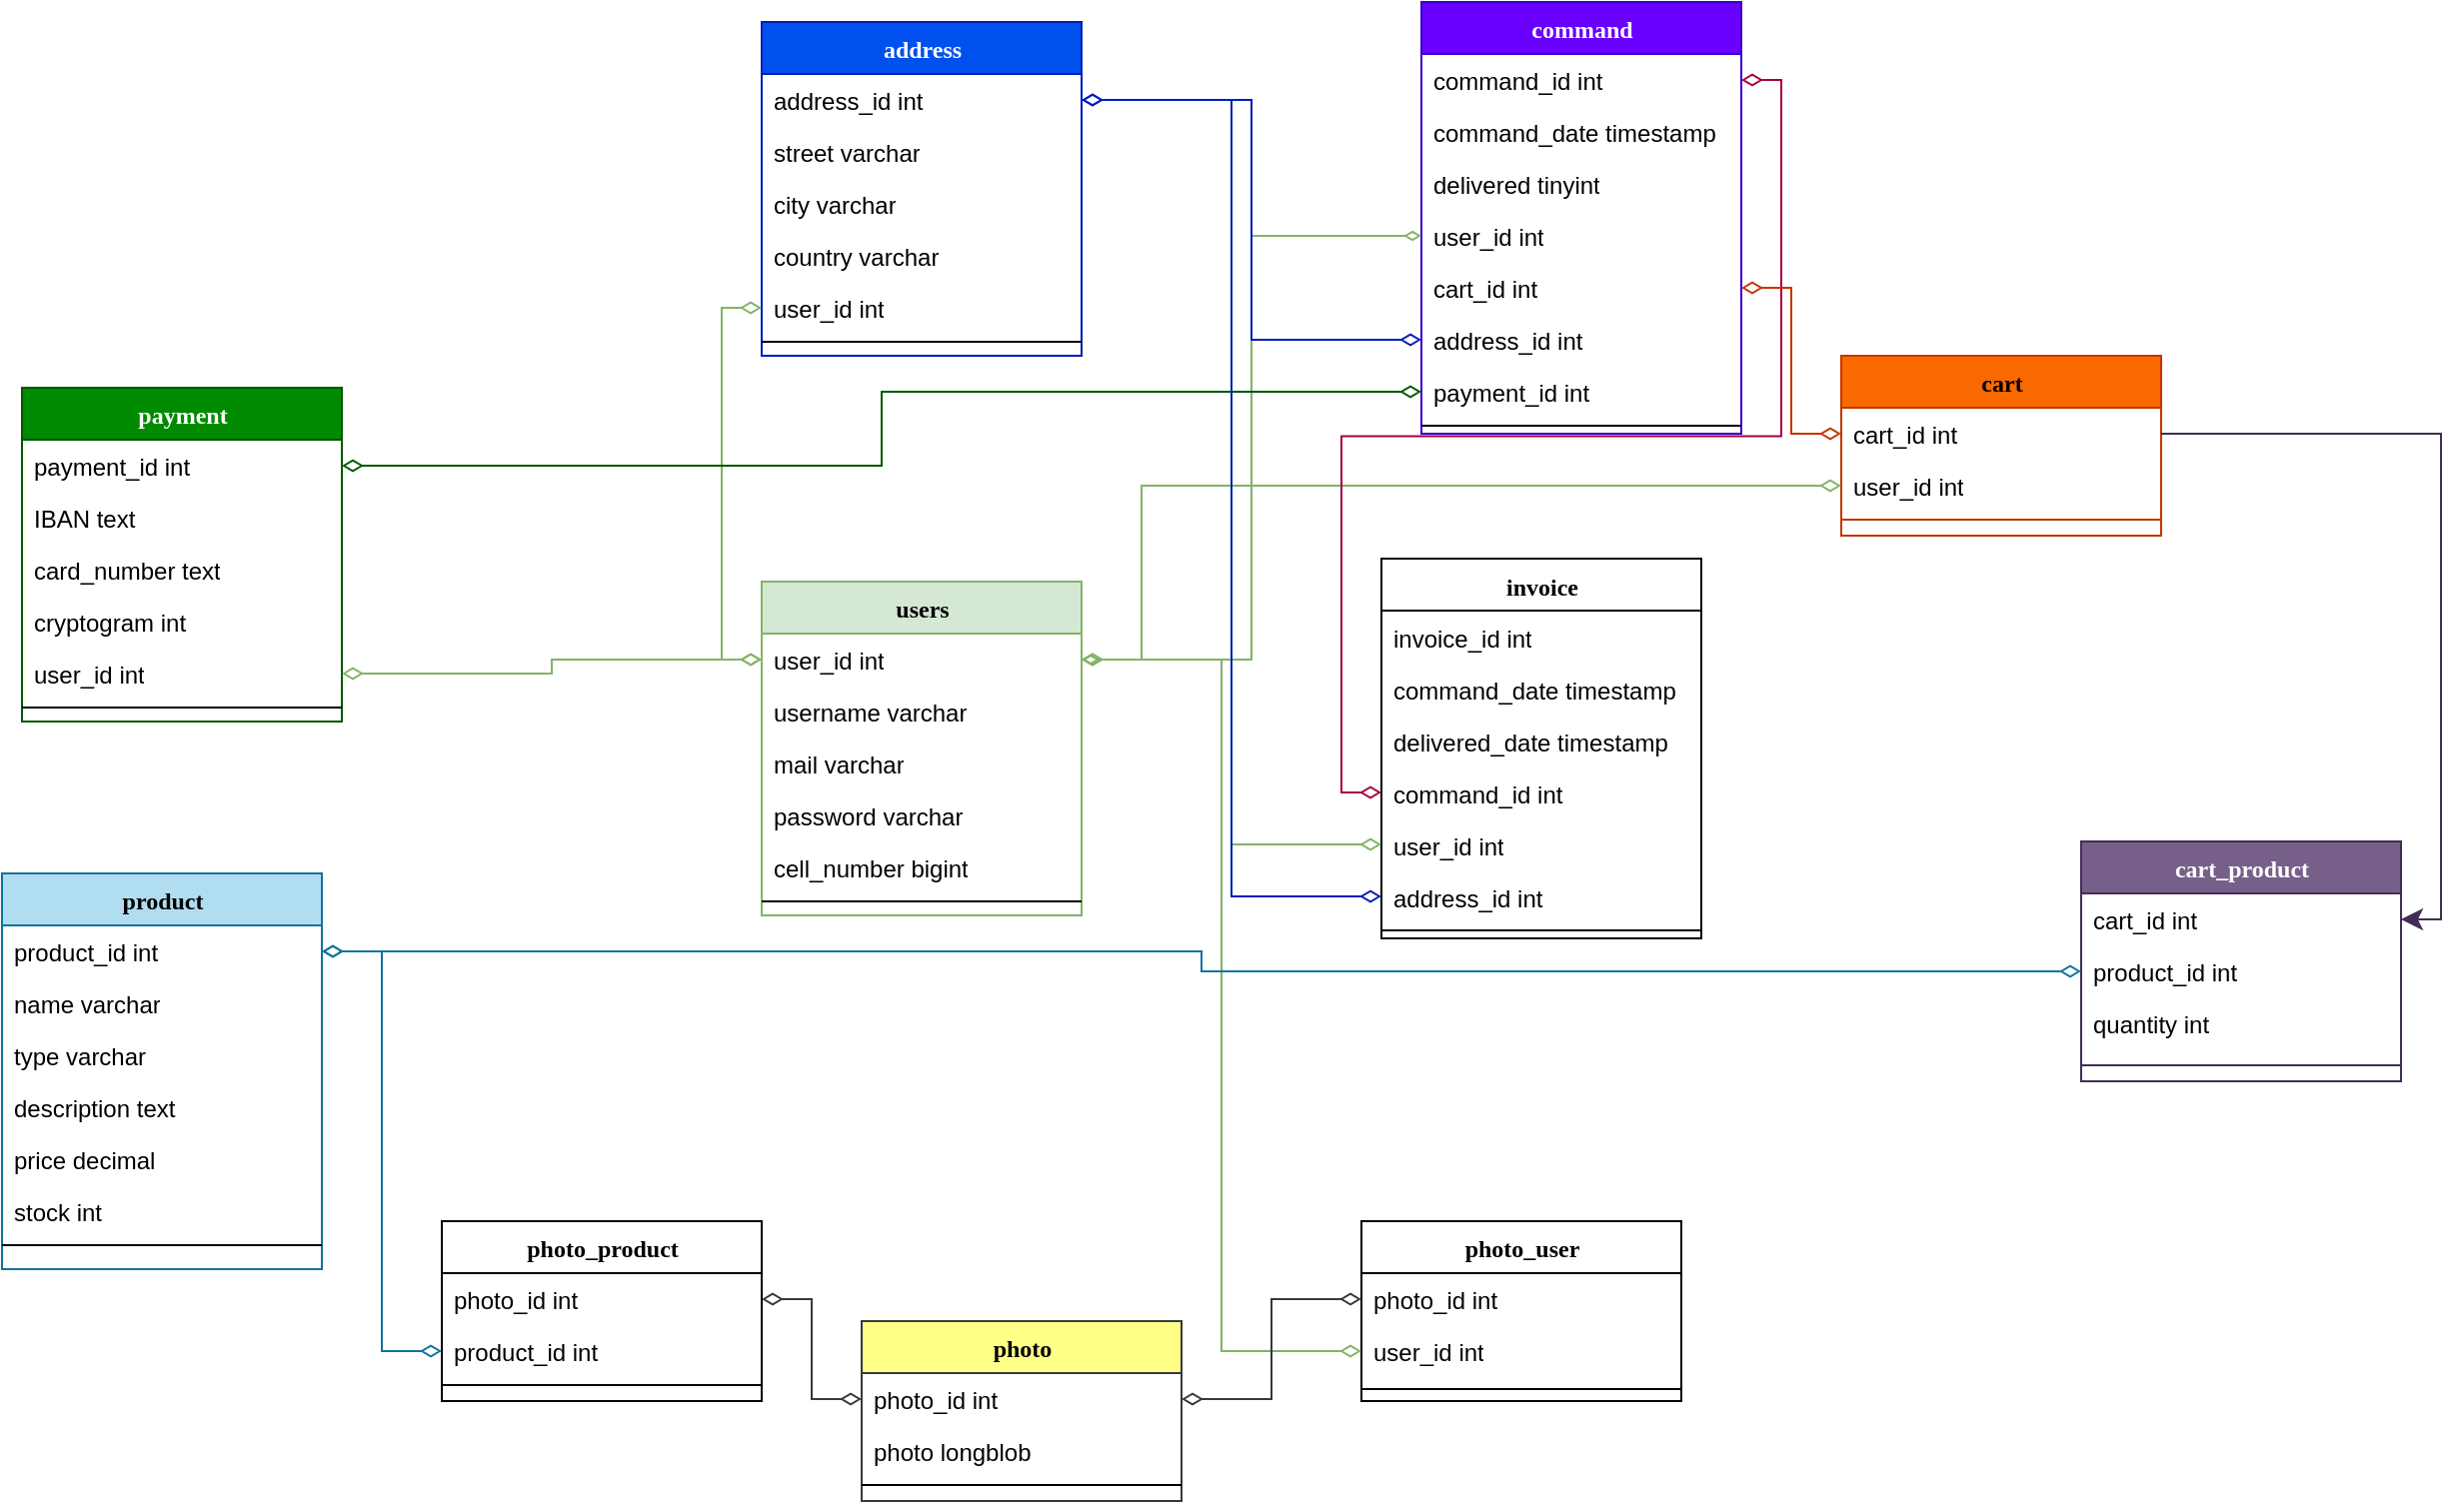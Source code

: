 <mxfile version="24.8.4">
  <diagram name="Page-1" id="9f46799a-70d6-7492-0946-bef42562c5a5">
    <mxGraphModel dx="1646" dy="1690" grid="1" gridSize="10" guides="1" tooltips="1" connect="1" arrows="1" fold="1" page="1" pageScale="1" pageWidth="1100" pageHeight="850" background="none" math="0" shadow="0">
      <root>
        <mxCell id="0" />
        <mxCell id="1" parent="0" />
        <mxCell id="78961159f06e98e8-17" value="payment" style="swimlane;html=1;fontStyle=1;align=center;verticalAlign=top;childLayout=stackLayout;horizontal=1;startSize=26;horizontalStack=0;resizeParent=1;resizeLast=0;collapsible=1;marginBottom=0;swimlaneFillColor=#ffffff;rounded=0;shadow=0;comic=0;labelBackgroundColor=none;strokeWidth=1;fillColor=#008a00;fontFamily=Verdana;fontSize=12;fontColor=#ffffff;strokeColor=#005700;" parent="1" vertex="1">
          <mxGeometry x="90" y="83" width="160" height="167" as="geometry" />
        </mxCell>
        <mxCell id="78961159f06e98e8-21" value="payment_id int" style="text;html=1;strokeColor=none;fillColor=none;align=left;verticalAlign=top;spacingLeft=4;spacingRight=4;whiteSpace=wrap;overflow=hidden;rotatable=0;points=[[0,0.5],[1,0.5]];portConstraint=eastwest;" parent="78961159f06e98e8-17" vertex="1">
          <mxGeometry y="26" width="160" height="26" as="geometry" />
        </mxCell>
        <mxCell id="78961159f06e98e8-23" value="IBAN text" style="text;html=1;strokeColor=none;fillColor=none;align=left;verticalAlign=top;spacingLeft=4;spacingRight=4;whiteSpace=wrap;overflow=hidden;rotatable=0;points=[[0,0.5],[1,0.5]];portConstraint=eastwest;" parent="78961159f06e98e8-17" vertex="1">
          <mxGeometry y="52" width="160" height="26" as="geometry" />
        </mxCell>
        <mxCell id="78961159f06e98e8-25" value="card_number text" style="text;html=1;strokeColor=none;fillColor=none;align=left;verticalAlign=top;spacingLeft=4;spacingRight=4;whiteSpace=wrap;overflow=hidden;rotatable=0;points=[[0,0.5],[1,0.5]];portConstraint=eastwest;" parent="78961159f06e98e8-17" vertex="1">
          <mxGeometry y="78" width="160" height="26" as="geometry" />
        </mxCell>
        <mxCell id="78961159f06e98e8-26" value="cryptogram int" style="text;html=1;strokeColor=none;fillColor=none;align=left;verticalAlign=top;spacingLeft=4;spacingRight=4;whiteSpace=wrap;overflow=hidden;rotatable=0;points=[[0,0.5],[1,0.5]];portConstraint=eastwest;" parent="78961159f06e98e8-17" vertex="1">
          <mxGeometry y="104" width="160" height="26" as="geometry" />
        </mxCell>
        <mxCell id="78961159f06e98e8-24" value="user_id int" style="text;html=1;strokeColor=none;fillColor=none;align=left;verticalAlign=top;spacingLeft=4;spacingRight=4;whiteSpace=wrap;overflow=hidden;rotatable=0;points=[[0,0.5],[1,0.5]];portConstraint=eastwest;" parent="78961159f06e98e8-17" vertex="1">
          <mxGeometry y="130" width="160" height="26" as="geometry" />
        </mxCell>
        <mxCell id="78961159f06e98e8-19" value="" style="line;html=1;strokeWidth=1;fillColor=none;align=left;verticalAlign=middle;spacingTop=-1;spacingLeft=3;spacingRight=3;rotatable=0;labelPosition=right;points=[];portConstraint=eastwest;" parent="78961159f06e98e8-17" vertex="1">
          <mxGeometry y="156" width="160" height="8" as="geometry" />
        </mxCell>
        <mxCell id="78961159f06e98e8-30" value="address" style="swimlane;html=1;fontStyle=1;align=center;verticalAlign=top;childLayout=stackLayout;horizontal=1;startSize=26;horizontalStack=0;resizeParent=1;resizeLast=0;collapsible=1;marginBottom=0;swimlaneFillColor=#ffffff;rounded=0;shadow=0;comic=0;labelBackgroundColor=none;strokeWidth=1;fillColor=#0050ef;fontFamily=Verdana;fontSize=12;fontColor=#ffffff;strokeColor=#001DBC;" parent="1" vertex="1">
          <mxGeometry x="460" y="-100" width="160" height="167" as="geometry" />
        </mxCell>
        <mxCell id="78961159f06e98e8-31" value="address_id int" style="text;html=1;strokeColor=none;fillColor=none;align=left;verticalAlign=top;spacingLeft=4;spacingRight=4;whiteSpace=wrap;overflow=hidden;rotatable=0;points=[[0,0.5],[1,0.5]];portConstraint=eastwest;" parent="78961159f06e98e8-30" vertex="1">
          <mxGeometry y="26" width="160" height="26" as="geometry" />
        </mxCell>
        <mxCell id="78961159f06e98e8-32" value="street varchar" style="text;html=1;strokeColor=none;fillColor=none;align=left;verticalAlign=top;spacingLeft=4;spacingRight=4;whiteSpace=wrap;overflow=hidden;rotatable=0;points=[[0,0.5],[1,0.5]];portConstraint=eastwest;" parent="78961159f06e98e8-30" vertex="1">
          <mxGeometry y="52" width="160" height="26" as="geometry" />
        </mxCell>
        <mxCell id="78961159f06e98e8-33" value="city varchar" style="text;html=1;strokeColor=none;fillColor=none;align=left;verticalAlign=top;spacingLeft=4;spacingRight=4;whiteSpace=wrap;overflow=hidden;rotatable=0;points=[[0,0.5],[1,0.5]];portConstraint=eastwest;" parent="78961159f06e98e8-30" vertex="1">
          <mxGeometry y="78" width="160" height="26" as="geometry" />
        </mxCell>
        <mxCell id="78961159f06e98e8-34" value="country varchar" style="text;html=1;strokeColor=none;fillColor=none;align=left;verticalAlign=top;spacingLeft=4;spacingRight=4;whiteSpace=wrap;overflow=hidden;rotatable=0;points=[[0,0.5],[1,0.5]];portConstraint=eastwest;" parent="78961159f06e98e8-30" vertex="1">
          <mxGeometry y="104" width="160" height="26" as="geometry" />
        </mxCell>
        <mxCell id="78961159f06e98e8-36" value="user_id int" style="text;html=1;strokeColor=none;fillColor=none;align=left;verticalAlign=top;spacingLeft=4;spacingRight=4;whiteSpace=wrap;overflow=hidden;rotatable=0;points=[[0,0.5],[1,0.5]];portConstraint=eastwest;" parent="78961159f06e98e8-30" vertex="1">
          <mxGeometry y="130" width="160" height="26" as="geometry" />
        </mxCell>
        <mxCell id="78961159f06e98e8-38" value="" style="line;html=1;strokeWidth=1;fillColor=none;align=left;verticalAlign=middle;spacingTop=-1;spacingLeft=3;spacingRight=3;rotatable=0;labelPosition=right;points=[];portConstraint=eastwest;" parent="78961159f06e98e8-30" vertex="1">
          <mxGeometry y="156" width="160" height="8" as="geometry" />
        </mxCell>
        <mxCell id="78961159f06e98e8-43" value="users" style="swimlane;html=1;fontStyle=1;align=center;verticalAlign=top;childLayout=stackLayout;horizontal=1;startSize=26;horizontalStack=0;resizeParent=1;resizeLast=0;collapsible=1;marginBottom=0;swimlaneFillColor=#ffffff;rounded=0;shadow=0;comic=0;labelBackgroundColor=none;strokeWidth=1;fillColor=#d5e8d4;fontFamily=Verdana;fontSize=12;strokeColor=#82b366;" parent="1" vertex="1">
          <mxGeometry x="460" y="180" width="160" height="167" as="geometry" />
        </mxCell>
        <mxCell id="78961159f06e98e8-44" value="user_id int" style="text;html=1;strokeColor=none;fillColor=none;align=left;verticalAlign=top;spacingLeft=4;spacingRight=4;whiteSpace=wrap;overflow=hidden;rotatable=0;points=[[0,0.5],[1,0.5]];portConstraint=eastwest;" parent="78961159f06e98e8-43" vertex="1">
          <mxGeometry y="26" width="160" height="26" as="geometry" />
        </mxCell>
        <mxCell id="78961159f06e98e8-45" value="username varchar" style="text;html=1;strokeColor=none;fillColor=none;align=left;verticalAlign=top;spacingLeft=4;spacingRight=4;whiteSpace=wrap;overflow=hidden;rotatable=0;points=[[0,0.5],[1,0.5]];portConstraint=eastwest;" parent="78961159f06e98e8-43" vertex="1">
          <mxGeometry y="52" width="160" height="26" as="geometry" />
        </mxCell>
        <mxCell id="78961159f06e98e8-49" value="mail varchar" style="text;html=1;strokeColor=none;fillColor=none;align=left;verticalAlign=top;spacingLeft=4;spacingRight=4;whiteSpace=wrap;overflow=hidden;rotatable=0;points=[[0,0.5],[1,0.5]];portConstraint=eastwest;" parent="78961159f06e98e8-43" vertex="1">
          <mxGeometry y="78" width="160" height="26" as="geometry" />
        </mxCell>
        <mxCell id="78961159f06e98e8-50" value="password varchar" style="text;html=1;strokeColor=none;fillColor=none;align=left;verticalAlign=top;spacingLeft=4;spacingRight=4;whiteSpace=wrap;overflow=hidden;rotatable=0;points=[[0,0.5],[1,0.5]];portConstraint=eastwest;" parent="78961159f06e98e8-43" vertex="1">
          <mxGeometry y="104" width="160" height="26" as="geometry" />
        </mxCell>
        <mxCell id="-MuLnWRhavYUWOwAoLVP-1" value="cell_number bigint" style="text;html=1;strokeColor=none;fillColor=none;align=left;verticalAlign=top;spacingLeft=4;spacingRight=4;whiteSpace=wrap;overflow=hidden;rotatable=0;points=[[0,0.5],[1,0.5]];portConstraint=eastwest;" vertex="1" parent="78961159f06e98e8-43">
          <mxGeometry y="130" width="160" height="26" as="geometry" />
        </mxCell>
        <mxCell id="78961159f06e98e8-51" value="" style="line;html=1;strokeWidth=1;fillColor=none;align=left;verticalAlign=middle;spacingTop=-1;spacingLeft=3;spacingRight=3;rotatable=0;labelPosition=right;points=[];portConstraint=eastwest;" parent="78961159f06e98e8-43" vertex="1">
          <mxGeometry y="156" width="160" height="8" as="geometry" />
        </mxCell>
        <mxCell id="78961159f06e98e8-56" value="product" style="swimlane;html=1;fontStyle=1;align=center;verticalAlign=top;childLayout=stackLayout;horizontal=1;startSize=26;horizontalStack=0;resizeParent=1;resizeLast=0;collapsible=1;marginBottom=0;swimlaneFillColor=#ffffff;rounded=0;shadow=0;comic=0;labelBackgroundColor=none;strokeWidth=1;fillColor=#b1ddf0;fontFamily=Verdana;fontSize=12;strokeColor=#10739e;" parent="1" vertex="1">
          <mxGeometry x="80" y="326" width="160" height="198" as="geometry" />
        </mxCell>
        <mxCell id="78961159f06e98e8-57" value="product_id int" style="text;html=1;strokeColor=none;fillColor=none;align=left;verticalAlign=top;spacingLeft=4;spacingRight=4;whiteSpace=wrap;overflow=hidden;rotatable=0;points=[[0,0.5],[1,0.5]];portConstraint=eastwest;" parent="78961159f06e98e8-56" vertex="1">
          <mxGeometry y="26" width="160" height="26" as="geometry" />
        </mxCell>
        <mxCell id="78961159f06e98e8-58" value="name varchar" style="text;html=1;strokeColor=none;fillColor=none;align=left;verticalAlign=top;spacingLeft=4;spacingRight=4;whiteSpace=wrap;overflow=hidden;rotatable=0;points=[[0,0.5],[1,0.5]];portConstraint=eastwest;" parent="78961159f06e98e8-56" vertex="1">
          <mxGeometry y="52" width="160" height="26" as="geometry" />
        </mxCell>
        <mxCell id="78961159f06e98e8-60" value="type varchar" style="text;html=1;strokeColor=none;fillColor=none;align=left;verticalAlign=top;spacingLeft=4;spacingRight=4;whiteSpace=wrap;overflow=hidden;rotatable=0;points=[[0,0.5],[1,0.5]];portConstraint=eastwest;" parent="78961159f06e98e8-56" vertex="1">
          <mxGeometry y="78" width="160" height="26" as="geometry" />
        </mxCell>
        <mxCell id="78961159f06e98e8-59" value="description text" style="text;html=1;strokeColor=none;fillColor=none;align=left;verticalAlign=top;spacingLeft=4;spacingRight=4;whiteSpace=wrap;overflow=hidden;rotatable=0;points=[[0,0.5],[1,0.5]];portConstraint=eastwest;" parent="78961159f06e98e8-56" vertex="1">
          <mxGeometry y="104" width="160" height="26" as="geometry" />
        </mxCell>
        <mxCell id="78961159f06e98e8-61" value="price decimal" style="text;html=1;strokeColor=none;fillColor=none;align=left;verticalAlign=top;spacingLeft=4;spacingRight=4;whiteSpace=wrap;overflow=hidden;rotatable=0;points=[[0,0.5],[1,0.5]];portConstraint=eastwest;" parent="78961159f06e98e8-56" vertex="1">
          <mxGeometry y="130" width="160" height="26" as="geometry" />
        </mxCell>
        <mxCell id="78961159f06e98e8-62" value="stock int" style="text;html=1;strokeColor=none;fillColor=none;align=left;verticalAlign=top;spacingLeft=4;spacingRight=4;whiteSpace=wrap;overflow=hidden;rotatable=0;points=[[0,0.5],[1,0.5]];portConstraint=eastwest;" parent="78961159f06e98e8-56" vertex="1">
          <mxGeometry y="156" width="160" height="26" as="geometry" />
        </mxCell>
        <mxCell id="78961159f06e98e8-64" value="" style="line;html=1;strokeWidth=1;fillColor=none;align=left;verticalAlign=middle;spacingTop=-1;spacingLeft=3;spacingRight=3;rotatable=0;labelPosition=right;points=[];portConstraint=eastwest;" parent="78961159f06e98e8-56" vertex="1">
          <mxGeometry y="182" width="160" height="8" as="geometry" />
        </mxCell>
        <mxCell id="-MuLnWRhavYUWOwAoLVP-25" value="photo" style="swimlane;html=1;fontStyle=1;align=center;verticalAlign=top;childLayout=stackLayout;horizontal=1;startSize=26;horizontalStack=0;resizeParent=1;resizeLast=0;collapsible=1;marginBottom=0;swimlaneFillColor=#ffffff;rounded=0;shadow=0;comic=0;labelBackgroundColor=none;strokeWidth=1;fillColor=#ffff88;fontFamily=Verdana;fontSize=12;strokeColor=#36393d;" vertex="1" parent="1">
          <mxGeometry x="510" y="550" width="160" height="90" as="geometry" />
        </mxCell>
        <mxCell id="-MuLnWRhavYUWOwAoLVP-26" value="photo_id int" style="text;html=1;strokeColor=none;fillColor=none;align=left;verticalAlign=top;spacingLeft=4;spacingRight=4;whiteSpace=wrap;overflow=hidden;rotatable=0;points=[[0,0.5],[1,0.5]];portConstraint=eastwest;" vertex="1" parent="-MuLnWRhavYUWOwAoLVP-25">
          <mxGeometry y="26" width="160" height="26" as="geometry" />
        </mxCell>
        <mxCell id="-MuLnWRhavYUWOwAoLVP-27" value="photo longblob" style="text;html=1;strokeColor=none;fillColor=none;align=left;verticalAlign=top;spacingLeft=4;spacingRight=4;whiteSpace=wrap;overflow=hidden;rotatable=0;points=[[0,0.5],[1,0.5]];portConstraint=eastwest;" vertex="1" parent="-MuLnWRhavYUWOwAoLVP-25">
          <mxGeometry y="52" width="160" height="26" as="geometry" />
        </mxCell>
        <mxCell id="-MuLnWRhavYUWOwAoLVP-31" value="" style="line;html=1;strokeWidth=1;fillColor=none;align=left;verticalAlign=middle;spacingTop=-1;spacingLeft=3;spacingRight=3;rotatable=0;labelPosition=right;points=[];portConstraint=eastwest;" vertex="1" parent="-MuLnWRhavYUWOwAoLVP-25">
          <mxGeometry y="78" width="160" height="8" as="geometry" />
        </mxCell>
        <mxCell id="-MuLnWRhavYUWOwAoLVP-32" value="cart" style="swimlane;html=1;fontStyle=1;align=center;verticalAlign=top;childLayout=stackLayout;horizontal=1;startSize=26;horizontalStack=0;resizeParent=1;resizeLast=0;collapsible=1;marginBottom=0;swimlaneFillColor=#ffffff;rounded=0;shadow=0;comic=0;labelBackgroundColor=none;strokeWidth=1;fillColor=#fa6800;fontFamily=Verdana;fontSize=12;fontColor=#000000;strokeColor=#C73500;" vertex="1" parent="1">
          <mxGeometry x="1000" y="67" width="160" height="90" as="geometry" />
        </mxCell>
        <mxCell id="-MuLnWRhavYUWOwAoLVP-33" value="cart_id int" style="text;html=1;strokeColor=none;fillColor=none;align=left;verticalAlign=top;spacingLeft=4;spacingRight=4;whiteSpace=wrap;overflow=hidden;rotatable=0;points=[[0,0.5],[1,0.5]];portConstraint=eastwest;" vertex="1" parent="-MuLnWRhavYUWOwAoLVP-32">
          <mxGeometry y="26" width="160" height="26" as="geometry" />
        </mxCell>
        <mxCell id="-MuLnWRhavYUWOwAoLVP-34" value="user_id int" style="text;html=1;strokeColor=none;fillColor=none;align=left;verticalAlign=top;spacingLeft=4;spacingRight=4;whiteSpace=wrap;overflow=hidden;rotatable=0;points=[[0,0.5],[1,0.5]];portConstraint=eastwest;" vertex="1" parent="-MuLnWRhavYUWOwAoLVP-32">
          <mxGeometry y="52" width="160" height="26" as="geometry" />
        </mxCell>
        <mxCell id="-MuLnWRhavYUWOwAoLVP-35" value="" style="line;html=1;strokeWidth=1;fillColor=#fa6800;align=left;verticalAlign=middle;spacingTop=-1;spacingLeft=3;spacingRight=3;rotatable=0;labelPosition=right;points=[];portConstraint=eastwest;fontColor=#000000;strokeColor=#C73500;" vertex="1" parent="-MuLnWRhavYUWOwAoLVP-32">
          <mxGeometry y="78" width="160" height="8" as="geometry" />
        </mxCell>
        <mxCell id="-MuLnWRhavYUWOwAoLVP-36" value="photo_product" style="swimlane;html=1;fontStyle=1;align=center;verticalAlign=top;childLayout=stackLayout;horizontal=1;startSize=26;horizontalStack=0;resizeParent=1;resizeLast=0;collapsible=1;marginBottom=0;swimlaneFillColor=#ffffff;rounded=0;shadow=0;comic=0;labelBackgroundColor=none;strokeWidth=1;fillColor=none;fontFamily=Verdana;fontSize=12" vertex="1" parent="1">
          <mxGeometry x="300" y="500" width="160" height="90" as="geometry" />
        </mxCell>
        <mxCell id="-MuLnWRhavYUWOwAoLVP-37" value="photo_id int" style="text;html=1;strokeColor=none;fillColor=none;align=left;verticalAlign=top;spacingLeft=4;spacingRight=4;whiteSpace=wrap;overflow=hidden;rotatable=0;points=[[0,0.5],[1,0.5]];portConstraint=eastwest;" vertex="1" parent="-MuLnWRhavYUWOwAoLVP-36">
          <mxGeometry y="26" width="160" height="26" as="geometry" />
        </mxCell>
        <mxCell id="-MuLnWRhavYUWOwAoLVP-38" value="product_id int" style="text;html=1;strokeColor=none;fillColor=none;align=left;verticalAlign=top;spacingLeft=4;spacingRight=4;whiteSpace=wrap;overflow=hidden;rotatable=0;points=[[0,0.5],[1,0.5]];portConstraint=eastwest;" vertex="1" parent="-MuLnWRhavYUWOwAoLVP-36">
          <mxGeometry y="52" width="160" height="26" as="geometry" />
        </mxCell>
        <mxCell id="-MuLnWRhavYUWOwAoLVP-39" value="" style="line;html=1;strokeWidth=1;fillColor=none;align=left;verticalAlign=middle;spacingTop=-1;spacingLeft=3;spacingRight=3;rotatable=0;labelPosition=right;points=[];portConstraint=eastwest;" vertex="1" parent="-MuLnWRhavYUWOwAoLVP-36">
          <mxGeometry y="78" width="160" height="8" as="geometry" />
        </mxCell>
        <mxCell id="-MuLnWRhavYUWOwAoLVP-50" value="photo_user" style="swimlane;html=1;fontStyle=1;align=center;verticalAlign=top;childLayout=stackLayout;horizontal=1;startSize=26;horizontalStack=0;resizeParent=1;resizeLast=0;collapsible=1;marginBottom=0;swimlaneFillColor=#ffffff;rounded=0;shadow=0;comic=0;labelBackgroundColor=none;strokeWidth=1;fillColor=none;fontFamily=Verdana;fontSize=12" vertex="1" parent="1">
          <mxGeometry x="760" y="500" width="160" height="90" as="geometry" />
        </mxCell>
        <mxCell id="-MuLnWRhavYUWOwAoLVP-51" value="photo_id int" style="text;html=1;strokeColor=none;fillColor=none;align=left;verticalAlign=top;spacingLeft=4;spacingRight=4;whiteSpace=wrap;overflow=hidden;rotatable=0;points=[[0,0.5],[1,0.5]];portConstraint=eastwest;" vertex="1" parent="-MuLnWRhavYUWOwAoLVP-50">
          <mxGeometry y="26" width="160" height="26" as="geometry" />
        </mxCell>
        <mxCell id="-MuLnWRhavYUWOwAoLVP-52" value="user_id int" style="text;html=1;strokeColor=none;fillColor=none;align=left;verticalAlign=top;spacingLeft=4;spacingRight=4;whiteSpace=wrap;overflow=hidden;rotatable=0;points=[[0,0.5],[1,0.5]];portConstraint=eastwest;" vertex="1" parent="-MuLnWRhavYUWOwAoLVP-50">
          <mxGeometry y="52" width="160" height="26" as="geometry" />
        </mxCell>
        <mxCell id="-MuLnWRhavYUWOwAoLVP-53" value="" style="line;html=1;strokeWidth=1;fillColor=none;align=left;verticalAlign=middle;spacingTop=-1;spacingLeft=3;spacingRight=3;rotatable=0;labelPosition=right;points=[];portConstraint=eastwest;" vertex="1" parent="-MuLnWRhavYUWOwAoLVP-50">
          <mxGeometry y="78" width="160" height="12" as="geometry" />
        </mxCell>
        <mxCell id="-MuLnWRhavYUWOwAoLVP-54" value="cart_product" style="swimlane;html=1;fontStyle=1;align=center;verticalAlign=top;childLayout=stackLayout;horizontal=1;startSize=26;horizontalStack=0;resizeParent=1;resizeLast=0;collapsible=1;marginBottom=0;swimlaneFillColor=#ffffff;rounded=0;shadow=0;comic=0;labelBackgroundColor=none;strokeWidth=1;fillColor=#76608a;fontFamily=Verdana;fontSize=12;fontColor=#ffffff;strokeColor=#432D57;" vertex="1" parent="1">
          <mxGeometry x="1120" y="310" width="160" height="120" as="geometry" />
        </mxCell>
        <mxCell id="-MuLnWRhavYUWOwAoLVP-55" value="cart_id int" style="text;html=1;strokeColor=none;fillColor=none;align=left;verticalAlign=top;spacingLeft=4;spacingRight=4;whiteSpace=wrap;overflow=hidden;rotatable=0;points=[[0,0.5],[1,0.5]];portConstraint=eastwest;" vertex="1" parent="-MuLnWRhavYUWOwAoLVP-54">
          <mxGeometry y="26" width="160" height="26" as="geometry" />
        </mxCell>
        <mxCell id="-MuLnWRhavYUWOwAoLVP-56" value="product_id int" style="text;html=1;strokeColor=none;fillColor=none;align=left;verticalAlign=top;spacingLeft=4;spacingRight=4;whiteSpace=wrap;overflow=hidden;rotatable=0;points=[[0,0.5],[1,0.5]];portConstraint=eastwest;" vertex="1" parent="-MuLnWRhavYUWOwAoLVP-54">
          <mxGeometry y="52" width="160" height="26" as="geometry" />
        </mxCell>
        <mxCell id="-MuLnWRhavYUWOwAoLVP-58" value="quantity int" style="text;html=1;strokeColor=none;fillColor=none;align=left;verticalAlign=top;spacingLeft=4;spacingRight=4;whiteSpace=wrap;overflow=hidden;rotatable=0;points=[[0,0.5],[1,0.5]];portConstraint=eastwest;" vertex="1" parent="-MuLnWRhavYUWOwAoLVP-54">
          <mxGeometry y="78" width="160" height="26" as="geometry" />
        </mxCell>
        <mxCell id="-MuLnWRhavYUWOwAoLVP-57" value="" style="line;html=1;strokeWidth=1;fillColor=#76608a;align=left;verticalAlign=middle;spacingTop=-1;spacingLeft=3;spacingRight=3;rotatable=0;labelPosition=right;points=[];portConstraint=eastwest;fontColor=#ffffff;strokeColor=#432D57;" vertex="1" parent="-MuLnWRhavYUWOwAoLVP-54">
          <mxGeometry y="104" width="160" height="16" as="geometry" />
        </mxCell>
        <mxCell id="-MuLnWRhavYUWOwAoLVP-59" value="command" style="swimlane;html=1;fontStyle=1;align=center;verticalAlign=top;childLayout=stackLayout;horizontal=1;startSize=26;horizontalStack=0;resizeParent=1;resizeLast=0;collapsible=1;marginBottom=0;swimlaneFillColor=#ffffff;rounded=0;shadow=0;comic=0;labelBackgroundColor=none;strokeWidth=1;fillColor=#6a00ff;fontFamily=Verdana;fontSize=12;fontColor=#ffffff;strokeColor=#3700CC;" vertex="1" parent="1">
          <mxGeometry x="790" y="-110" width="160" height="216" as="geometry" />
        </mxCell>
        <mxCell id="-MuLnWRhavYUWOwAoLVP-60" value="command_id int" style="text;html=1;strokeColor=none;fillColor=none;align=left;verticalAlign=top;spacingLeft=4;spacingRight=4;whiteSpace=wrap;overflow=hidden;rotatable=0;points=[[0,0.5],[1,0.5]];portConstraint=eastwest;" vertex="1" parent="-MuLnWRhavYUWOwAoLVP-59">
          <mxGeometry y="26" width="160" height="26" as="geometry" />
        </mxCell>
        <mxCell id="-MuLnWRhavYUWOwAoLVP-61" value="command_date timestamp" style="text;html=1;strokeColor=none;fillColor=none;align=left;verticalAlign=top;spacingLeft=4;spacingRight=4;whiteSpace=wrap;overflow=hidden;rotatable=0;points=[[0,0.5],[1,0.5]];portConstraint=eastwest;" vertex="1" parent="-MuLnWRhavYUWOwAoLVP-59">
          <mxGeometry y="52" width="160" height="26" as="geometry" />
        </mxCell>
        <mxCell id="-MuLnWRhavYUWOwAoLVP-62" value="delivered tinyint" style="text;html=1;strokeColor=none;fillColor=none;align=left;verticalAlign=top;spacingLeft=4;spacingRight=4;whiteSpace=wrap;overflow=hidden;rotatable=0;points=[[0,0.5],[1,0.5]];portConstraint=eastwest;" vertex="1" parent="-MuLnWRhavYUWOwAoLVP-59">
          <mxGeometry y="78" width="160" height="26" as="geometry" />
        </mxCell>
        <mxCell id="-MuLnWRhavYUWOwAoLVP-63" value="user_id int" style="text;html=1;strokeColor=none;fillColor=none;align=left;verticalAlign=top;spacingLeft=4;spacingRight=4;whiteSpace=wrap;overflow=hidden;rotatable=0;points=[[0,0.5],[1,0.5]];portConstraint=eastwest;" vertex="1" parent="-MuLnWRhavYUWOwAoLVP-59">
          <mxGeometry y="104" width="160" height="26" as="geometry" />
        </mxCell>
        <mxCell id="-MuLnWRhavYUWOwAoLVP-64" value="cart_id int" style="text;html=1;strokeColor=none;fillColor=none;align=left;verticalAlign=top;spacingLeft=4;spacingRight=4;whiteSpace=wrap;overflow=hidden;rotatable=0;points=[[0,0.5],[1,0.5]];portConstraint=eastwest;" vertex="1" parent="-MuLnWRhavYUWOwAoLVP-59">
          <mxGeometry y="130" width="160" height="26" as="geometry" />
        </mxCell>
        <mxCell id="-MuLnWRhavYUWOwAoLVP-65" value="address_id int" style="text;html=1;strokeColor=none;fillColor=none;align=left;verticalAlign=top;spacingLeft=4;spacingRight=4;whiteSpace=wrap;overflow=hidden;rotatable=0;points=[[0,0.5],[1,0.5]];portConstraint=eastwest;" vertex="1" parent="-MuLnWRhavYUWOwAoLVP-59">
          <mxGeometry y="156" width="160" height="26" as="geometry" />
        </mxCell>
        <mxCell id="-MuLnWRhavYUWOwAoLVP-67" value="payment_id int" style="text;html=1;strokeColor=none;fillColor=none;align=left;verticalAlign=top;spacingLeft=4;spacingRight=4;whiteSpace=wrap;overflow=hidden;rotatable=0;points=[[0,0.5],[1,0.5]];portConstraint=eastwest;" vertex="1" parent="-MuLnWRhavYUWOwAoLVP-59">
          <mxGeometry y="182" width="160" height="26" as="geometry" />
        </mxCell>
        <mxCell id="-MuLnWRhavYUWOwAoLVP-66" value="" style="line;html=1;strokeWidth=1;fillColor=none;align=left;verticalAlign=middle;spacingTop=-1;spacingLeft=3;spacingRight=3;rotatable=0;labelPosition=right;points=[];portConstraint=eastwest;" vertex="1" parent="-MuLnWRhavYUWOwAoLVP-59">
          <mxGeometry y="208" width="160" height="8" as="geometry" />
        </mxCell>
        <mxCell id="-MuLnWRhavYUWOwAoLVP-68" style="edgeStyle=orthogonalEdgeStyle;rounded=0;orthogonalLoop=1;jettySize=auto;html=1;exitX=0;exitY=0.5;exitDx=0;exitDy=0;entryX=0;entryY=0.5;entryDx=0;entryDy=0;fontSize=12;startSize=8;endSize=8;fillColor=#d5e8d4;strokeColor=#82b366;startArrow=diamondThin;startFill=0;endArrow=diamondThin;endFill=0;" edge="1" parent="1" source="78961159f06e98e8-44" target="78961159f06e98e8-36">
          <mxGeometry relative="1" as="geometry" />
        </mxCell>
        <mxCell id="-MuLnWRhavYUWOwAoLVP-69" style="edgeStyle=orthogonalEdgeStyle;rounded=0;orthogonalLoop=1;jettySize=auto;html=1;exitX=0;exitY=0.5;exitDx=0;exitDy=0;entryX=1;entryY=0.5;entryDx=0;entryDy=0;fontSize=12;startSize=8;endSize=8;fillColor=#d5e8d4;strokeColor=#82b366;startArrow=diamondThin;startFill=0;endArrow=diamondThin;endFill=0;" edge="1" parent="1" source="78961159f06e98e8-44" target="78961159f06e98e8-24">
          <mxGeometry relative="1" as="geometry" />
        </mxCell>
        <mxCell id="-MuLnWRhavYUWOwAoLVP-70" style="edgeStyle=orthogonalEdgeStyle;rounded=0;orthogonalLoop=1;jettySize=auto;html=1;exitX=1;exitY=0.5;exitDx=0;exitDy=0;entryX=0;entryY=0.5;entryDx=0;entryDy=0;fontSize=12;startSize=8;endSize=8;fillColor=#d5e8d4;strokeColor=#82b366;startArrow=diamondThin;startFill=0;endArrow=diamondThin;endFill=0;" edge="1" parent="1" source="78961159f06e98e8-44" target="-MuLnWRhavYUWOwAoLVP-34">
          <mxGeometry relative="1" as="geometry">
            <Array as="points">
              <mxPoint x="650" y="219" />
              <mxPoint x="650" y="132" />
            </Array>
          </mxGeometry>
        </mxCell>
        <mxCell id="-MuLnWRhavYUWOwAoLVP-71" style="edgeStyle=orthogonalEdgeStyle;rounded=0;orthogonalLoop=1;jettySize=auto;html=1;exitX=1;exitY=0.5;exitDx=0;exitDy=0;entryX=0;entryY=0.5;entryDx=0;entryDy=0;fontSize=12;fillColor=#d5e8d4;strokeColor=#82b366;startArrow=diamondThin;startFill=0;endArrow=diamondThin;endFill=0;" edge="1" parent="1" source="78961159f06e98e8-44" target="-MuLnWRhavYUWOwAoLVP-63">
          <mxGeometry relative="1" as="geometry" />
        </mxCell>
        <mxCell id="-MuLnWRhavYUWOwAoLVP-72" style="edgeStyle=orthogonalEdgeStyle;rounded=0;orthogonalLoop=1;jettySize=auto;html=1;exitX=1;exitY=0.5;exitDx=0;exitDy=0;entryX=0;entryY=0.5;entryDx=0;entryDy=0;fontSize=12;startSize=8;endSize=8;endArrow=diamondThin;endFill=0;startArrow=diamondThin;startFill=0;fillColor=#d5e8d4;strokeColor=#82b366;" edge="1" parent="1" source="78961159f06e98e8-44" target="-MuLnWRhavYUWOwAoLVP-52">
          <mxGeometry relative="1" as="geometry" />
        </mxCell>
        <mxCell id="-MuLnWRhavYUWOwAoLVP-73" value="invoice" style="swimlane;html=1;fontStyle=1;align=center;verticalAlign=top;childLayout=stackLayout;horizontal=1;startSize=26;horizontalStack=0;resizeParent=1;resizeLast=0;collapsible=1;marginBottom=0;swimlaneFillColor=#ffffff;rounded=0;shadow=0;comic=0;labelBackgroundColor=none;strokeWidth=1;fillColor=none;fontFamily=Verdana;fontSize=12" vertex="1" parent="1">
          <mxGeometry x="770" y="168.5" width="160" height="190" as="geometry" />
        </mxCell>
        <mxCell id="-MuLnWRhavYUWOwAoLVP-74" value="invoice_id int" style="text;html=1;strokeColor=none;fillColor=none;align=left;verticalAlign=top;spacingLeft=4;spacingRight=4;whiteSpace=wrap;overflow=hidden;rotatable=0;points=[[0,0.5],[1,0.5]];portConstraint=eastwest;" vertex="1" parent="-MuLnWRhavYUWOwAoLVP-73">
          <mxGeometry y="26" width="160" height="26" as="geometry" />
        </mxCell>
        <mxCell id="-MuLnWRhavYUWOwAoLVP-75" value="command_date timestamp" style="text;html=1;strokeColor=none;fillColor=none;align=left;verticalAlign=top;spacingLeft=4;spacingRight=4;whiteSpace=wrap;overflow=hidden;rotatable=0;points=[[0,0.5],[1,0.5]];portConstraint=eastwest;" vertex="1" parent="-MuLnWRhavYUWOwAoLVP-73">
          <mxGeometry y="52" width="160" height="26" as="geometry" />
        </mxCell>
        <mxCell id="-MuLnWRhavYUWOwAoLVP-76" value="delivered_date timestamp" style="text;html=1;strokeColor=none;fillColor=none;align=left;verticalAlign=top;spacingLeft=4;spacingRight=4;whiteSpace=wrap;overflow=hidden;rotatable=0;points=[[0,0.5],[1,0.5]];portConstraint=eastwest;" vertex="1" parent="-MuLnWRhavYUWOwAoLVP-73">
          <mxGeometry y="78" width="160" height="26" as="geometry" />
        </mxCell>
        <mxCell id="-MuLnWRhavYUWOwAoLVP-77" value="command_id int" style="text;html=1;strokeColor=none;fillColor=none;align=left;verticalAlign=top;spacingLeft=4;spacingRight=4;whiteSpace=wrap;overflow=hidden;rotatable=0;points=[[0,0.5],[1,0.5]];portConstraint=eastwest;" vertex="1" parent="-MuLnWRhavYUWOwAoLVP-73">
          <mxGeometry y="104" width="160" height="26" as="geometry" />
        </mxCell>
        <mxCell id="-MuLnWRhavYUWOwAoLVP-78" value="user_id int" style="text;html=1;strokeColor=none;fillColor=none;align=left;verticalAlign=top;spacingLeft=4;spacingRight=4;whiteSpace=wrap;overflow=hidden;rotatable=0;points=[[0,0.5],[1,0.5]];portConstraint=eastwest;" vertex="1" parent="-MuLnWRhavYUWOwAoLVP-73">
          <mxGeometry y="130" width="160" height="26" as="geometry" />
        </mxCell>
        <mxCell id="-MuLnWRhavYUWOwAoLVP-80" value="address_id int" style="text;html=1;strokeColor=none;fillColor=none;align=left;verticalAlign=top;spacingLeft=4;spacingRight=4;whiteSpace=wrap;overflow=hidden;rotatable=0;points=[[0,0.5],[1,0.5]];portConstraint=eastwest;" vertex="1" parent="-MuLnWRhavYUWOwAoLVP-73">
          <mxGeometry y="156" width="160" height="26" as="geometry" />
        </mxCell>
        <mxCell id="-MuLnWRhavYUWOwAoLVP-79" value="" style="line;html=1;strokeWidth=1;fillColor=none;align=left;verticalAlign=middle;spacingTop=-1;spacingLeft=3;spacingRight=3;rotatable=0;labelPosition=right;points=[];portConstraint=eastwest;" vertex="1" parent="-MuLnWRhavYUWOwAoLVP-73">
          <mxGeometry y="182" width="160" height="8" as="geometry" />
        </mxCell>
        <mxCell id="-MuLnWRhavYUWOwAoLVP-81" style="edgeStyle=orthogonalEdgeStyle;rounded=0;orthogonalLoop=1;jettySize=auto;html=1;exitX=1;exitY=0.5;exitDx=0;exitDy=0;entryX=0;entryY=0.5;entryDx=0;entryDy=0;fontSize=12;startSize=8;endSize=8;fillColor=#d5e8d4;strokeColor=#82b366;startArrow=diamondThin;startFill=0;endArrow=diamondThin;endFill=0;" edge="1" parent="1" source="78961159f06e98e8-44" target="-MuLnWRhavYUWOwAoLVP-78">
          <mxGeometry relative="1" as="geometry" />
        </mxCell>
        <mxCell id="-MuLnWRhavYUWOwAoLVP-82" style="edgeStyle=orthogonalEdgeStyle;rounded=0;orthogonalLoop=1;jettySize=auto;html=1;exitX=0;exitY=0.5;exitDx=0;exitDy=0;entryX=1;entryY=0.5;entryDx=0;entryDy=0;fontSize=12;startSize=8;endSize=8;fillColor=#cdeb8b;strokeColor=#36393d;startArrow=diamondThin;startFill=0;endArrow=diamondThin;endFill=0;" edge="1" parent="1" source="-MuLnWRhavYUWOwAoLVP-26" target="-MuLnWRhavYUWOwAoLVP-37">
          <mxGeometry relative="1" as="geometry" />
        </mxCell>
        <mxCell id="-MuLnWRhavYUWOwAoLVP-83" style="edgeStyle=orthogonalEdgeStyle;rounded=0;orthogonalLoop=1;jettySize=auto;html=1;exitX=1;exitY=0.5;exitDx=0;exitDy=0;entryX=0;entryY=0.5;entryDx=0;entryDy=0;fontSize=12;startSize=8;endSize=8;fillColor=#cdeb8b;strokeColor=#36393d;startArrow=diamondThin;startFill=0;endArrow=diamondThin;endFill=0;" edge="1" parent="1" source="-MuLnWRhavYUWOwAoLVP-26" target="-MuLnWRhavYUWOwAoLVP-51">
          <mxGeometry relative="1" as="geometry" />
        </mxCell>
        <mxCell id="-MuLnWRhavYUWOwAoLVP-84" style="edgeStyle=orthogonalEdgeStyle;rounded=0;orthogonalLoop=1;jettySize=auto;html=1;exitX=1;exitY=0.5;exitDx=0;exitDy=0;entryX=0;entryY=0.5;entryDx=0;entryDy=0;fontSize=12;startSize=8;endSize=8;startArrow=diamondThin;startFill=0;endArrow=diamondThin;endFill=0;fillColor=#d80073;strokeColor=#A50040;" edge="1" parent="1" source="-MuLnWRhavYUWOwAoLVP-60" target="-MuLnWRhavYUWOwAoLVP-77">
          <mxGeometry relative="1" as="geometry" />
        </mxCell>
        <mxCell id="-MuLnWRhavYUWOwAoLVP-85" style="edgeStyle=orthogonalEdgeStyle;rounded=0;orthogonalLoop=1;jettySize=auto;html=1;exitX=1;exitY=0.5;exitDx=0;exitDy=0;entryX=0;entryY=0.5;entryDx=0;entryDy=0;fontSize=12;startSize=8;endSize=8;startArrow=diamondThin;startFill=0;endArrow=diamondThin;endFill=0;fillColor=#fa6800;strokeColor=#C73500;" edge="1" parent="1" source="-MuLnWRhavYUWOwAoLVP-64" target="-MuLnWRhavYUWOwAoLVP-33">
          <mxGeometry relative="1" as="geometry" />
        </mxCell>
        <mxCell id="-MuLnWRhavYUWOwAoLVP-86" style="edgeStyle=orthogonalEdgeStyle;rounded=0;orthogonalLoop=1;jettySize=auto;html=1;exitX=1;exitY=0.5;exitDx=0;exitDy=0;entryX=1;entryY=0.5;entryDx=0;entryDy=0;fontSize=12;startSize=8;endSize=8;fillColor=#76608a;strokeColor=#432D57;" edge="1" parent="1" source="-MuLnWRhavYUWOwAoLVP-33" target="-MuLnWRhavYUWOwAoLVP-55">
          <mxGeometry relative="1" as="geometry" />
        </mxCell>
        <mxCell id="-MuLnWRhavYUWOwAoLVP-87" style="edgeStyle=orthogonalEdgeStyle;rounded=0;orthogonalLoop=1;jettySize=auto;html=1;exitX=0;exitY=0.5;exitDx=0;exitDy=0;entryX=1;entryY=0.5;entryDx=0;entryDy=0;fontSize=12;startSize=8;endSize=8;fillColor=#0050ef;strokeColor=#001DBC;startArrow=diamondThin;startFill=0;endArrow=diamondThin;endFill=0;" edge="1" parent="1" source="-MuLnWRhavYUWOwAoLVP-65" target="78961159f06e98e8-31">
          <mxGeometry relative="1" as="geometry" />
        </mxCell>
        <mxCell id="-MuLnWRhavYUWOwAoLVP-88" style="edgeStyle=orthogonalEdgeStyle;rounded=0;orthogonalLoop=1;jettySize=auto;html=1;exitX=0;exitY=0.5;exitDx=0;exitDy=0;entryX=1;entryY=0.5;entryDx=0;entryDy=0;fontSize=12;startSize=8;endSize=8;fillColor=#008a00;strokeColor=#005700;startArrow=diamondThin;startFill=0;endArrow=diamondThin;endFill=0;" edge="1" parent="1" source="-MuLnWRhavYUWOwAoLVP-67" target="78961159f06e98e8-21">
          <mxGeometry relative="1" as="geometry" />
        </mxCell>
        <mxCell id="-MuLnWRhavYUWOwAoLVP-89" style="edgeStyle=orthogonalEdgeStyle;rounded=0;orthogonalLoop=1;jettySize=auto;html=1;exitX=0;exitY=0.5;exitDx=0;exitDy=0;entryX=1;entryY=0.5;entryDx=0;entryDy=0;fontSize=12;startSize=8;endSize=8;fillColor=#b1ddf0;strokeColor=#10739e;startArrow=diamondThin;startFill=0;endArrow=diamondThin;endFill=0;" edge="1" parent="1" source="-MuLnWRhavYUWOwAoLVP-56" target="78961159f06e98e8-57">
          <mxGeometry relative="1" as="geometry" />
        </mxCell>
        <mxCell id="-MuLnWRhavYUWOwAoLVP-90" style="edgeStyle=orthogonalEdgeStyle;rounded=0;orthogonalLoop=1;jettySize=auto;html=1;exitX=0;exitY=0.5;exitDx=0;exitDy=0;entryX=1;entryY=0.5;entryDx=0;entryDy=0;fontSize=12;startSize=8;endSize=8;fillColor=#b1ddf0;strokeColor=#10739e;startArrow=diamondThin;startFill=0;endArrow=diamondThin;endFill=0;" edge="1" parent="1" source="-MuLnWRhavYUWOwAoLVP-38" target="78961159f06e98e8-57">
          <mxGeometry relative="1" as="geometry" />
        </mxCell>
        <mxCell id="-MuLnWRhavYUWOwAoLVP-94" style="edgeStyle=orthogonalEdgeStyle;rounded=0;orthogonalLoop=1;jettySize=auto;html=1;exitX=1;exitY=0.5;exitDx=0;exitDy=0;entryX=0;entryY=0.5;entryDx=0;entryDy=0;fontSize=12;startSize=8;endSize=8;fillColor=#0050ef;strokeColor=#001DBC;startArrow=diamondThin;startFill=0;endArrow=diamondThin;endFill=0;" edge="1" parent="1" source="78961159f06e98e8-31" target="-MuLnWRhavYUWOwAoLVP-80">
          <mxGeometry relative="1" as="geometry" />
        </mxCell>
      </root>
    </mxGraphModel>
  </diagram>
</mxfile>

